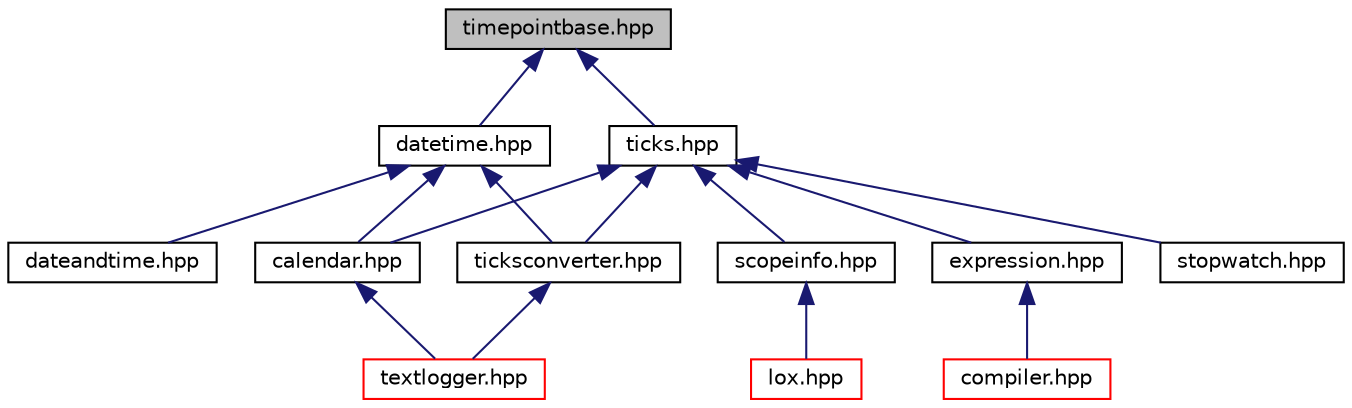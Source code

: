 digraph "timepointbase.hpp"
{
  edge [fontname="Helvetica",fontsize="10",labelfontname="Helvetica",labelfontsize="10"];
  node [fontname="Helvetica",fontsize="10",shape=record];
  Node8 [label="timepointbase.hpp",height=0.2,width=0.4,color="black", fillcolor="grey75", style="filled", fontcolor="black"];
  Node8 -> Node9 [dir="back",color="midnightblue",fontsize="10",style="solid",fontname="Helvetica"];
  Node9 [label="datetime.hpp",height=0.2,width=0.4,color="black", fillcolor="white", style="filled",URL="$datetime_8hpp.html"];
  Node9 -> Node10 [dir="back",color="midnightblue",fontsize="10",style="solid",fontname="Helvetica"];
  Node10 [label="dateandtime.hpp",height=0.2,width=0.4,color="black", fillcolor="white", style="filled",URL="$dateandtime_8hpp_source.html"];
  Node9 -> Node11 [dir="back",color="midnightblue",fontsize="10",style="solid",fontname="Helvetica"];
  Node11 [label="calendar.hpp",height=0.2,width=0.4,color="black", fillcolor="white", style="filled",URL="$calendar_8hpp.html"];
  Node11 -> Node12 [dir="back",color="midnightblue",fontsize="10",style="solid",fontname="Helvetica"];
  Node12 [label="textlogger.hpp",height=0.2,width=0.4,color="red", fillcolor="white", style="filled",URL="$textlogger_8hpp.html"];
  Node9 -> Node21 [dir="back",color="midnightblue",fontsize="10",style="solid",fontname="Helvetica"];
  Node21 [label="ticksconverter.hpp",height=0.2,width=0.4,color="black", fillcolor="white", style="filled",URL="$ticksconverter_8hpp.html"];
  Node21 -> Node12 [dir="back",color="midnightblue",fontsize="10",style="solid",fontname="Helvetica"];
  Node8 -> Node22 [dir="back",color="midnightblue",fontsize="10",style="solid",fontname="Helvetica"];
  Node22 [label="ticks.hpp",height=0.2,width=0.4,color="black", fillcolor="white", style="filled",URL="$ticks_8hpp.html"];
  Node22 -> Node23 [dir="back",color="midnightblue",fontsize="10",style="solid",fontname="Helvetica"];
  Node23 [label="scopeinfo.hpp",height=0.2,width=0.4,color="black", fillcolor="white", style="filled",URL="$scopeinfo_8hpp.html"];
  Node23 -> Node24 [dir="back",color="midnightblue",fontsize="10",style="solid",fontname="Helvetica"];
  Node24 [label="lox.hpp",height=0.2,width=0.4,color="red", fillcolor="white", style="filled",URL="$lox_8hpp.html"];
  Node22 -> Node32 [dir="back",color="midnightblue",fontsize="10",style="solid",fontname="Helvetica"];
  Node32 [label="expression.hpp",height=0.2,width=0.4,color="black", fillcolor="white", style="filled",URL="$expression_8hpp_source.html"];
  Node32 -> Node33 [dir="back",color="midnightblue",fontsize="10",style="solid",fontname="Helvetica"];
  Node33 [label="compiler.hpp",height=0.2,width=0.4,color="red", fillcolor="white", style="filled",URL="$compiler_8hpp_source.html"];
  Node22 -> Node11 [dir="back",color="midnightblue",fontsize="10",style="solid",fontname="Helvetica"];
  Node22 -> Node41 [dir="back",color="midnightblue",fontsize="10",style="solid",fontname="Helvetica"];
  Node41 [label="stopwatch.hpp",height=0.2,width=0.4,color="black", fillcolor="white", style="filled",URL="$stopwatch_8hpp.html"];
  Node22 -> Node21 [dir="back",color="midnightblue",fontsize="10",style="solid",fontname="Helvetica"];
}
